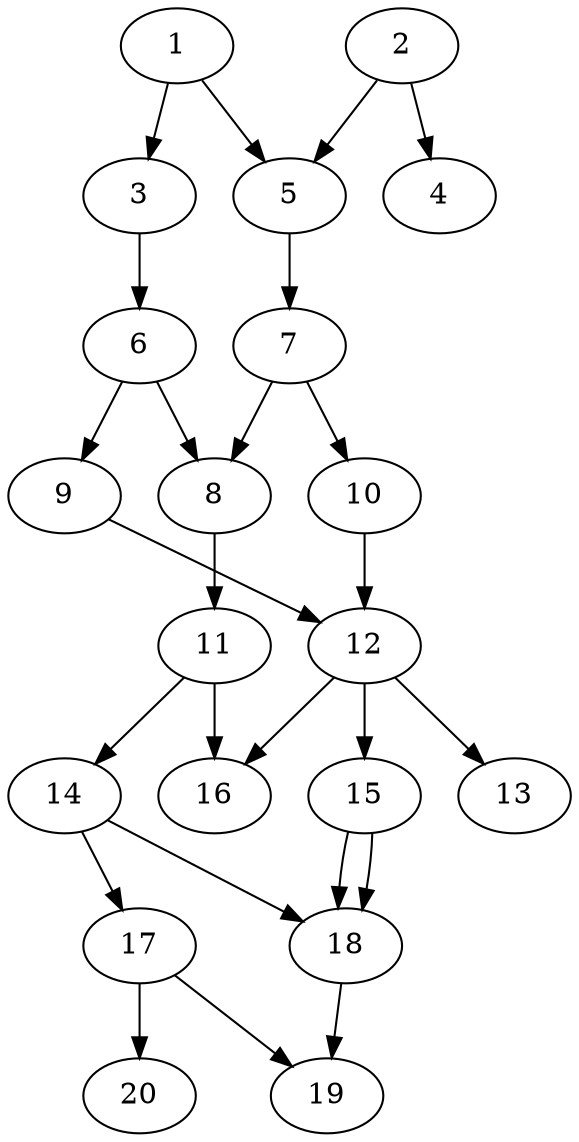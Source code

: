 // DAG automatically generated by daggen at Sat Jul 27 15:35:52 2019
// ./daggen --dot -n 20 --ccr 0.5 --fat 0.4 --regular 0.5 --density 0.6 --mindata 5242880 --maxdata 52428800 
digraph G {
  1 [size="40466432", alpha="0.01", expect_size="20233216"] 
  1 -> 3 [size ="20233216"]
  1 -> 5 [size ="20233216"]
  2 [size="44302336", alpha="0.19", expect_size="22151168"] 
  2 -> 4 [size ="22151168"]
  2 -> 5 [size ="22151168"]
  3 [size="60950528", alpha="0.15", expect_size="30475264"] 
  3 -> 6 [size ="30475264"]
  4 [size="35592192", alpha="0.16", expect_size="17796096"] 
  5 [size="43542528", alpha="0.16", expect_size="21771264"] 
  5 -> 7 [size ="21771264"]
  6 [size="67031040", alpha="0.18", expect_size="33515520"] 
  6 -> 8 [size ="33515520"]
  6 -> 9 [size ="33515520"]
  7 [size="44279808", alpha="0.16", expect_size="22139904"] 
  7 -> 8 [size ="22139904"]
  7 -> 10 [size ="22139904"]
  8 [size="66058240", alpha="0.04", expect_size="33029120"] 
  8 -> 11 [size ="33029120"]
  9 [size="49643520", alpha="0.20", expect_size="24821760"] 
  9 -> 12 [size ="24821760"]
  10 [size="68630528", alpha="0.03", expect_size="34315264"] 
  10 -> 12 [size ="34315264"]
  11 [size="86503424", alpha="0.04", expect_size="43251712"] 
  11 -> 14 [size ="43251712"]
  11 -> 16 [size ="43251712"]
  12 [size="93560832", alpha="0.05", expect_size="46780416"] 
  12 -> 13 [size ="46780416"]
  12 -> 15 [size ="46780416"]
  12 -> 16 [size ="46780416"]
  13 [size="89180160", alpha="0.04", expect_size="44590080"] 
  14 [size="67094528", alpha="0.07", expect_size="33547264"] 
  14 -> 17 [size ="33547264"]
  14 -> 18 [size ="33547264"]
  15 [size="47028224", alpha="0.04", expect_size="23514112"] 
  15 -> 18 [size ="23514112"]
  15 -> 18 [size ="23514112"]
  16 [size="27060224", alpha="0.08", expect_size="13530112"] 
  17 [size="16072704", alpha="0.16", expect_size="8036352"] 
  17 -> 19 [size ="8036352"]
  17 -> 20 [size ="8036352"]
  18 [size="93685760", alpha="0.10", expect_size="46842880"] 
  18 -> 19 [size ="46842880"]
  19 [size="20453376", alpha="0.11", expect_size="10226688"] 
  20 [size="20340736", alpha="0.10", expect_size="10170368"] 
}
